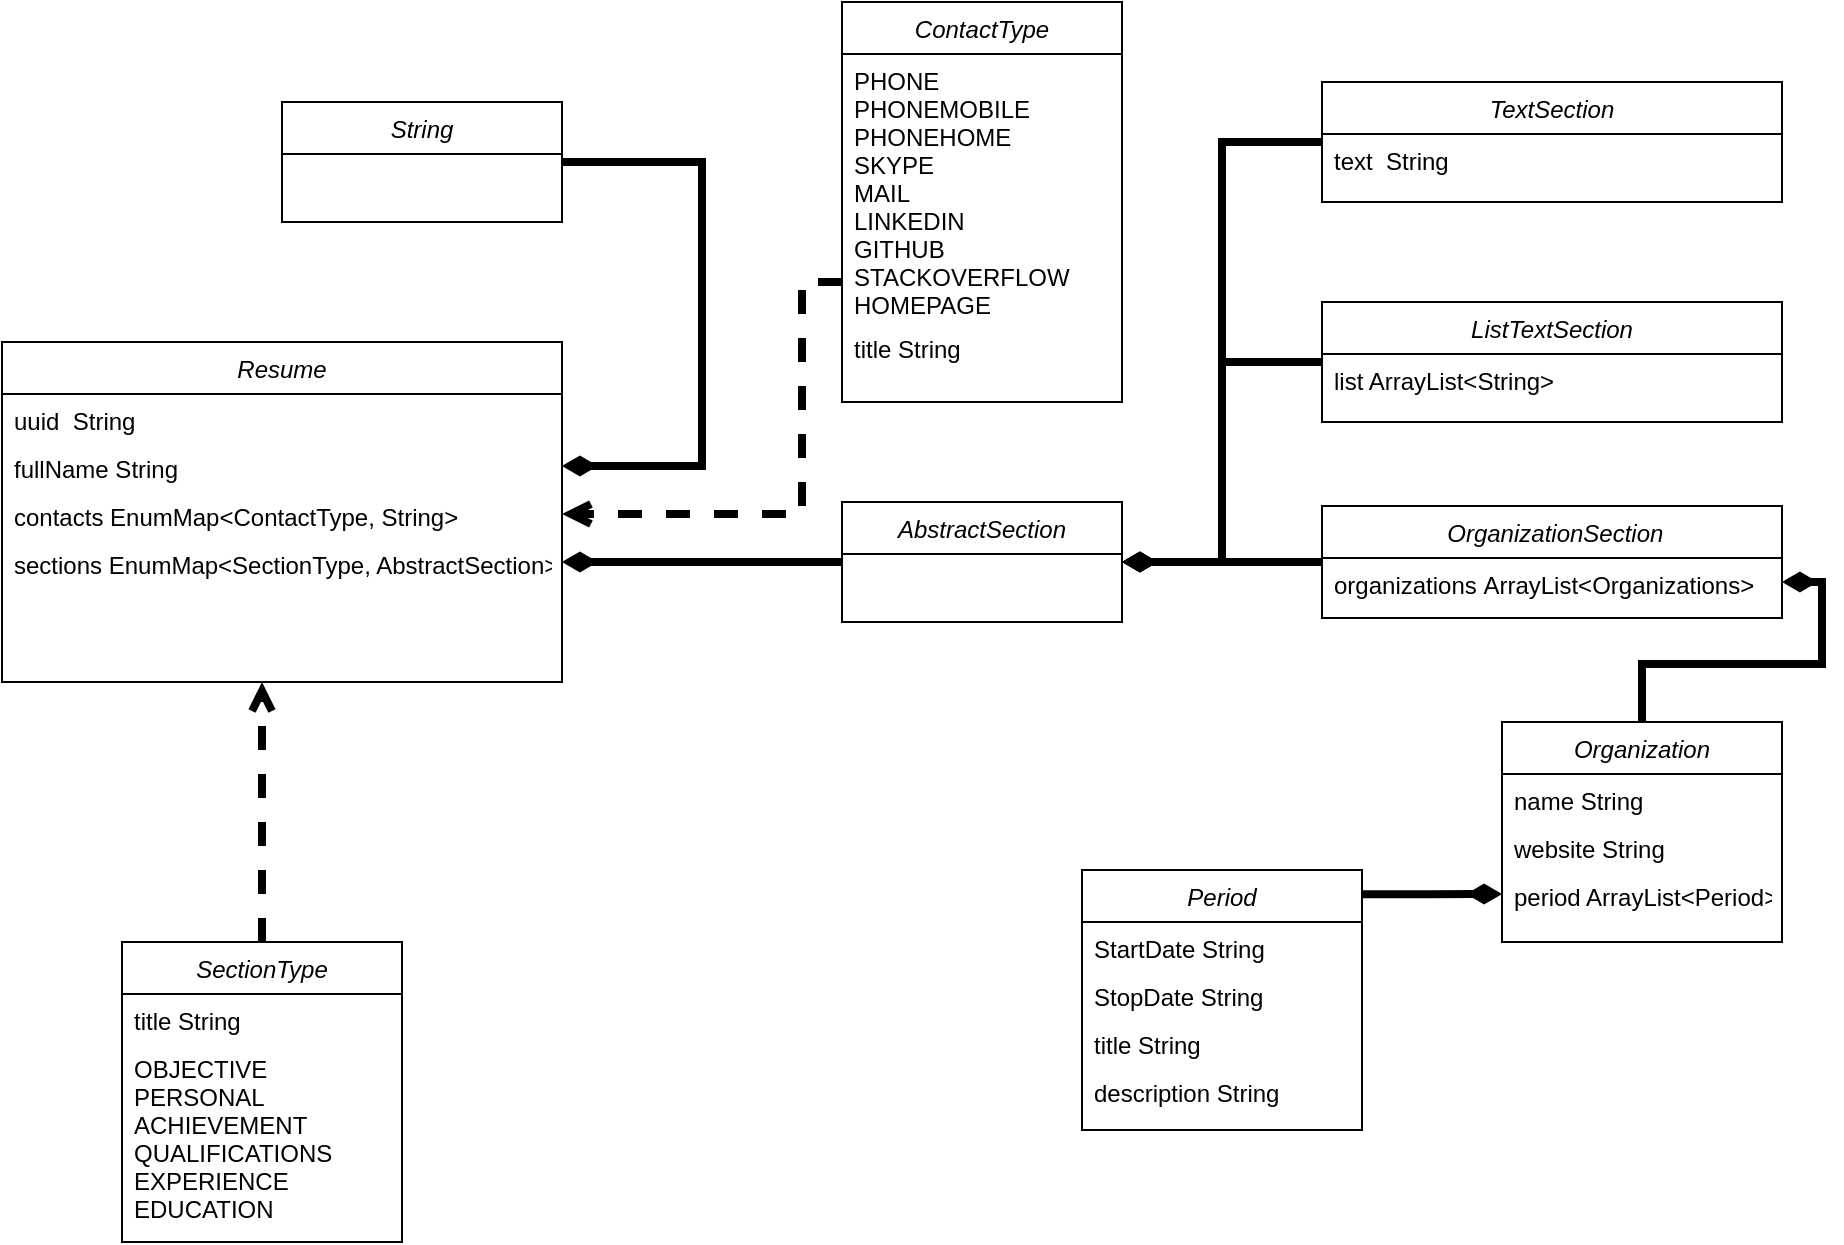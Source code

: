 <mxfile version="20.7.4" type="github">
  <diagram id="C5RBs43oDa-KdzZeNtuy" name="Page-1">
    <mxGraphModel dx="1194" dy="766" grid="1" gridSize="10" guides="1" tooltips="1" connect="1" arrows="1" fold="1" page="0" pageScale="1" pageWidth="1169" pageHeight="827" math="0" shadow="0">
      <root>
        <mxCell id="WIyWlLk6GJQsqaUBKTNV-0" />
        <mxCell id="WIyWlLk6GJQsqaUBKTNV-1" parent="WIyWlLk6GJQsqaUBKTNV-0" />
        <mxCell id="zkfFHV4jXpPFQw0GAbJ--0" value="Resume" style="swimlane;fontStyle=2;align=center;verticalAlign=top;childLayout=stackLayout;horizontal=1;startSize=26;horizontalStack=0;resizeParent=1;resizeLast=0;collapsible=1;marginBottom=0;rounded=0;shadow=0;strokeWidth=1;" parent="WIyWlLk6GJQsqaUBKTNV-1" vertex="1">
          <mxGeometry x="220" y="200" width="280" height="170" as="geometry">
            <mxRectangle x="230" y="140" width="160" height="26" as="alternateBounds" />
          </mxGeometry>
        </mxCell>
        <mxCell id="zkfFHV4jXpPFQw0GAbJ--1" value="uuid  String" style="text;align=left;verticalAlign=top;spacingLeft=4;spacingRight=4;overflow=hidden;rotatable=0;points=[[0,0.5],[1,0.5]];portConstraint=eastwest;" parent="zkfFHV4jXpPFQw0GAbJ--0" vertex="1">
          <mxGeometry y="26" width="280" height="24" as="geometry" />
        </mxCell>
        <mxCell id="_-20_iS_-SSgSIc9apqz-20" value="fullName String" style="text;align=left;verticalAlign=top;spacingLeft=4;spacingRight=4;overflow=hidden;rotatable=0;points=[[0,0.5],[1,0.5]];portConstraint=eastwest;" parent="zkfFHV4jXpPFQw0GAbJ--0" vertex="1">
          <mxGeometry y="50" width="280" height="24" as="geometry" />
        </mxCell>
        <mxCell id="_-20_iS_-SSgSIc9apqz-22" value="contacts EnumMap&lt;ContactType, String&gt;" style="text;align=left;verticalAlign=top;spacingLeft=4;spacingRight=4;overflow=hidden;rotatable=0;points=[[0,0.5],[1,0.5]];portConstraint=eastwest;" parent="zkfFHV4jXpPFQw0GAbJ--0" vertex="1">
          <mxGeometry y="74" width="280" height="24" as="geometry" />
        </mxCell>
        <mxCell id="_-20_iS_-SSgSIc9apqz-21" value="sections EnumMap&lt;SectionType, AbstractSection&gt;" style="text;align=left;verticalAlign=top;spacingLeft=4;spacingRight=4;overflow=hidden;rotatable=0;points=[[0,0.5],[1,0.5]];portConstraint=eastwest;" parent="zkfFHV4jXpPFQw0GAbJ--0" vertex="1">
          <mxGeometry y="98" width="280" height="24" as="geometry" />
        </mxCell>
        <mxCell id="ns2bmHI0bYIEnS-XdNnK-6" style="edgeStyle=orthogonalEdgeStyle;rounded=0;orthogonalLoop=1;jettySize=auto;html=1;strokeWidth=4;endArrow=open;endFill=0;dashed=1;" parent="WIyWlLk6GJQsqaUBKTNV-1" source="_-20_iS_-SSgSIc9apqz-23" edge="1">
          <mxGeometry relative="1" as="geometry">
            <mxPoint x="350" y="370" as="targetPoint" />
          </mxGeometry>
        </mxCell>
        <mxCell id="_-20_iS_-SSgSIc9apqz-23" value="SectionType" style="swimlane;fontStyle=2;align=center;verticalAlign=top;childLayout=stackLayout;horizontal=1;startSize=26;horizontalStack=0;resizeParent=1;resizeLast=0;collapsible=1;marginBottom=0;rounded=0;shadow=0;strokeWidth=1;" parent="WIyWlLk6GJQsqaUBKTNV-1" vertex="1">
          <mxGeometry x="280" y="500" width="140" height="150" as="geometry">
            <mxRectangle x="230" y="140" width="160" height="26" as="alternateBounds" />
          </mxGeometry>
        </mxCell>
        <mxCell id="_-20_iS_-SSgSIc9apqz-25" value="title String" style="text;align=left;verticalAlign=top;spacingLeft=4;spacingRight=4;overflow=hidden;rotatable=0;points=[[0,0.5],[1,0.5]];portConstraint=eastwest;" parent="_-20_iS_-SSgSIc9apqz-23" vertex="1">
          <mxGeometry y="26" width="140" height="24" as="geometry" />
        </mxCell>
        <mxCell id="_-20_iS_-SSgSIc9apqz-27" value="OBJECTIVE&#xa;PERSONAL&#xa;ACHIEVEMENT&#xa;QUALIFICATIONS&#xa;EXPERIENCE&#xa;EDUCATION" style="text;align=left;verticalAlign=top;spacingLeft=4;spacingRight=4;overflow=hidden;rotatable=0;points=[[0,0.5],[1,0.5]];portConstraint=eastwest;" parent="_-20_iS_-SSgSIc9apqz-23" vertex="1">
          <mxGeometry y="50" width="140" height="90" as="geometry" />
        </mxCell>
        <mxCell id="_-20_iS_-SSgSIc9apqz-35" value="" style="edgeStyle=orthogonalEdgeStyle;rounded=0;orthogonalLoop=1;jettySize=auto;html=1;entryX=1;entryY=0.5;entryDx=0;entryDy=0;endArrow=open;endFill=0;strokeWidth=4;dashed=1;" parent="WIyWlLk6GJQsqaUBKTNV-1" source="_-20_iS_-SSgSIc9apqz-29" target="_-20_iS_-SSgSIc9apqz-22" edge="1">
          <mxGeometry relative="1" as="geometry">
            <mxPoint x="530" y="170" as="targetPoint" />
            <Array as="points">
              <mxPoint x="620" y="170" />
              <mxPoint x="620" y="286" />
            </Array>
          </mxGeometry>
        </mxCell>
        <mxCell id="_-20_iS_-SSgSIc9apqz-29" value="ContactType" style="swimlane;fontStyle=2;align=center;verticalAlign=top;childLayout=stackLayout;horizontal=1;startSize=26;horizontalStack=0;resizeParent=1;resizeLast=0;collapsible=1;marginBottom=0;rounded=0;shadow=0;strokeWidth=1;" parent="WIyWlLk6GJQsqaUBKTNV-1" vertex="1">
          <mxGeometry x="640" y="30" width="140" height="200" as="geometry">
            <mxRectangle x="400" y="10" width="160" height="26" as="alternateBounds" />
          </mxGeometry>
        </mxCell>
        <mxCell id="_-20_iS_-SSgSIc9apqz-30" value="PHONE&#xa;PHONEMOBILE&#xa;PHONEHOME&#xa;SKYPE&#xa;MAIL&#xa;LINKEDIN&#xa;GITHUB&#xa;STACKOVERFLOW&#xa;HOMEPAGE" style="text;align=left;verticalAlign=top;spacingLeft=4;spacingRight=4;overflow=hidden;rotatable=0;points=[[0,0.5],[1,0.5]];portConstraint=eastwest;" parent="_-20_iS_-SSgSIc9apqz-29" vertex="1">
          <mxGeometry y="26" width="140" height="134" as="geometry" />
        </mxCell>
        <mxCell id="_-20_iS_-SSgSIc9apqz-31" value="title String" style="text;align=left;verticalAlign=top;spacingLeft=4;spacingRight=4;overflow=hidden;rotatable=0;points=[[0,0.5],[1,0.5]];portConstraint=eastwest;" parent="_-20_iS_-SSgSIc9apqz-29" vertex="1">
          <mxGeometry y="160" width="140" height="24" as="geometry" />
        </mxCell>
        <mxCell id="ns2bmHI0bYIEnS-XdNnK-21" style="edgeStyle=orthogonalEdgeStyle;rounded=0;orthogonalLoop=1;jettySize=auto;html=1;strokeWidth=4;endArrow=diamondThin;endFill=1;" parent="WIyWlLk6GJQsqaUBKTNV-1" source="_-20_iS_-SSgSIc9apqz-50" target="ns2bmHI0bYIEnS-XdNnK-1" edge="1">
          <mxGeometry relative="1" as="geometry">
            <Array as="points">
              <mxPoint x="830" y="100" />
              <mxPoint x="830" y="310" />
            </Array>
          </mxGeometry>
        </mxCell>
        <mxCell id="_-20_iS_-SSgSIc9apqz-50" value="TextSection" style="swimlane;fontStyle=2;align=center;verticalAlign=top;childLayout=stackLayout;horizontal=1;startSize=26;horizontalStack=0;resizeParent=1;resizeLast=0;collapsible=1;marginBottom=0;rounded=0;shadow=0;strokeWidth=1;" parent="WIyWlLk6GJQsqaUBKTNV-1" vertex="1">
          <mxGeometry x="880" y="70" width="230" height="60" as="geometry">
            <mxRectangle x="230" y="140" width="160" height="26" as="alternateBounds" />
          </mxGeometry>
        </mxCell>
        <mxCell id="_-20_iS_-SSgSIc9apqz-51" value="text  String" style="text;align=left;verticalAlign=top;spacingLeft=4;spacingRight=4;overflow=hidden;rotatable=0;points=[[0,0.5],[1,0.5]];portConstraint=eastwest;" parent="_-20_iS_-SSgSIc9apqz-50" vertex="1">
          <mxGeometry y="26" width="230" height="24" as="geometry" />
        </mxCell>
        <mxCell id="ns2bmHI0bYIEnS-XdNnK-15" style="edgeStyle=orthogonalEdgeStyle;rounded=0;orthogonalLoop=1;jettySize=auto;html=1;entryX=1;entryY=0.5;entryDx=0;entryDy=0;strokeWidth=4;endArrow=diamondThin;endFill=1;" parent="WIyWlLk6GJQsqaUBKTNV-1" source="_-20_iS_-SSgSIc9apqz-55" target="ns2bmHI0bYIEnS-XdNnK-14" edge="1">
          <mxGeometry relative="1" as="geometry" />
        </mxCell>
        <mxCell id="_-20_iS_-SSgSIc9apqz-55" value="Organization" style="swimlane;fontStyle=2;align=center;verticalAlign=top;childLayout=stackLayout;horizontal=1;startSize=26;horizontalStack=0;resizeParent=1;resizeLast=0;collapsible=1;marginBottom=0;rounded=0;shadow=0;strokeWidth=1;" parent="WIyWlLk6GJQsqaUBKTNV-1" vertex="1">
          <mxGeometry x="970" y="390" width="140" height="110" as="geometry">
            <mxRectangle x="230" y="140" width="160" height="26" as="alternateBounds" />
          </mxGeometry>
        </mxCell>
        <mxCell id="_-20_iS_-SSgSIc9apqz-56" value="name String" style="text;align=left;verticalAlign=top;spacingLeft=4;spacingRight=4;overflow=hidden;rotatable=0;points=[[0,0.5],[1,0.5]];portConstraint=eastwest;" parent="_-20_iS_-SSgSIc9apqz-55" vertex="1">
          <mxGeometry y="26" width="140" height="24" as="geometry" />
        </mxCell>
        <mxCell id="_-20_iS_-SSgSIc9apqz-60" value="website String" style="text;align=left;verticalAlign=top;spacingLeft=4;spacingRight=4;overflow=hidden;rotatable=0;points=[[0,0.5],[1,0.5]];portConstraint=eastwest;" parent="_-20_iS_-SSgSIc9apqz-55" vertex="1">
          <mxGeometry y="50" width="140" height="24" as="geometry" />
        </mxCell>
        <mxCell id="_-20_iS_-SSgSIc9apqz-68" value="period ArrayList&lt;Period&gt;" style="text;align=left;verticalAlign=top;spacingLeft=4;spacingRight=4;overflow=hidden;rotatable=0;points=[[0,0.5],[1,0.5]];portConstraint=eastwest;" parent="_-20_iS_-SSgSIc9apqz-55" vertex="1">
          <mxGeometry y="74" width="140" height="24" as="geometry" />
        </mxCell>
        <mxCell id="ns2bmHI0bYIEnS-XdNnK-4" style="edgeStyle=orthogonalEdgeStyle;rounded=0;orthogonalLoop=1;jettySize=auto;html=1;entryX=1;entryY=0.5;entryDx=0;entryDy=0;exitX=0;exitY=0.5;exitDx=0;exitDy=0;endArrow=diamondThin;endFill=1;strokeWidth=4;" parent="WIyWlLk6GJQsqaUBKTNV-1" source="ns2bmHI0bYIEnS-XdNnK-1" target="_-20_iS_-SSgSIc9apqz-21" edge="1">
          <mxGeometry relative="1" as="geometry" />
        </mxCell>
        <mxCell id="ns2bmHI0bYIEnS-XdNnK-1" value="AbstractSection" style="swimlane;fontStyle=2;align=center;verticalAlign=top;childLayout=stackLayout;horizontal=1;startSize=26;horizontalStack=0;resizeParent=1;resizeLast=0;collapsible=1;marginBottom=0;rounded=0;shadow=0;strokeWidth=1;" parent="WIyWlLk6GJQsqaUBKTNV-1" vertex="1">
          <mxGeometry x="640" y="280" width="140" height="60" as="geometry">
            <mxRectangle x="230" y="140" width="160" height="26" as="alternateBounds" />
          </mxGeometry>
        </mxCell>
        <mxCell id="ns2bmHI0bYIEnS-XdNnK-23" style="edgeStyle=orthogonalEdgeStyle;rounded=0;orthogonalLoop=1;jettySize=auto;html=1;strokeWidth=4;endArrow=diamondThin;endFill=1;" parent="WIyWlLk6GJQsqaUBKTNV-1" source="ns2bmHI0bYIEnS-XdNnK-7" target="ns2bmHI0bYIEnS-XdNnK-1" edge="1">
          <mxGeometry relative="1" as="geometry">
            <Array as="points">
              <mxPoint x="830" y="210" />
              <mxPoint x="830" y="310" />
            </Array>
          </mxGeometry>
        </mxCell>
        <mxCell id="ns2bmHI0bYIEnS-XdNnK-7" value="ListTextSection" style="swimlane;fontStyle=2;align=center;verticalAlign=top;childLayout=stackLayout;horizontal=1;startSize=26;horizontalStack=0;resizeParent=1;resizeLast=0;collapsible=1;marginBottom=0;rounded=0;shadow=0;strokeWidth=1;" parent="WIyWlLk6GJQsqaUBKTNV-1" vertex="1">
          <mxGeometry x="880" y="180" width="230" height="60" as="geometry">
            <mxRectangle x="230" y="140" width="160" height="26" as="alternateBounds" />
          </mxGeometry>
        </mxCell>
        <mxCell id="ns2bmHI0bYIEnS-XdNnK-9" value="list ArrayList&lt;String&gt;&#xa;" style="text;align=left;verticalAlign=top;spacingLeft=4;spacingRight=4;overflow=hidden;rotatable=0;points=[[0,0.5],[1,0.5]];portConstraint=eastwest;" parent="ns2bmHI0bYIEnS-XdNnK-7" vertex="1">
          <mxGeometry y="26" width="230" height="20" as="geometry" />
        </mxCell>
        <mxCell id="ns2bmHI0bYIEnS-XdNnK-22" style="edgeStyle=orthogonalEdgeStyle;rounded=0;orthogonalLoop=1;jettySize=auto;html=1;entryX=1;entryY=0.5;entryDx=0;entryDy=0;strokeWidth=4;endArrow=diamondThin;endFill=1;" parent="WIyWlLk6GJQsqaUBKTNV-1" source="ns2bmHI0bYIEnS-XdNnK-11" target="ns2bmHI0bYIEnS-XdNnK-1" edge="1">
          <mxGeometry relative="1" as="geometry" />
        </mxCell>
        <mxCell id="ns2bmHI0bYIEnS-XdNnK-11" value=" OrganizationSection" style="swimlane;fontStyle=2;align=center;verticalAlign=top;childLayout=stackLayout;horizontal=1;startSize=26;horizontalStack=0;resizeParent=1;resizeLast=0;collapsible=1;marginBottom=0;rounded=0;shadow=0;strokeWidth=1;" parent="WIyWlLk6GJQsqaUBKTNV-1" vertex="1">
          <mxGeometry x="880" y="282" width="230" height="56" as="geometry">
            <mxRectangle x="230" y="140" width="160" height="26" as="alternateBounds" />
          </mxGeometry>
        </mxCell>
        <mxCell id="ns2bmHI0bYIEnS-XdNnK-14" value="organizations ArrayList&lt;Organizations&gt;" style="text;align=left;verticalAlign=top;spacingLeft=4;spacingRight=4;overflow=hidden;rotatable=0;points=[[0,0.5],[1,0.5]];portConstraint=eastwest;" parent="ns2bmHI0bYIEnS-XdNnK-11" vertex="1">
          <mxGeometry y="26" width="230" height="24" as="geometry" />
        </mxCell>
        <mxCell id="YfniyEUPiCnq5dfCtj1g-10" style="edgeStyle=orthogonalEdgeStyle;rounded=0;orthogonalLoop=1;jettySize=auto;html=1;strokeWidth=4;endArrow=diamondThin;endFill=1;exitX=1.003;exitY=0.093;exitDx=0;exitDy=0;exitPerimeter=0;" parent="WIyWlLk6GJQsqaUBKTNV-1" source="YfniyEUPiCnq5dfCtj1g-0" target="_-20_iS_-SSgSIc9apqz-68" edge="1">
          <mxGeometry relative="1" as="geometry" />
        </mxCell>
        <mxCell id="YfniyEUPiCnq5dfCtj1g-0" value="Period" style="swimlane;fontStyle=2;align=center;verticalAlign=top;childLayout=stackLayout;horizontal=1;startSize=26;horizontalStack=0;resizeParent=1;resizeLast=0;collapsible=1;marginBottom=0;rounded=0;shadow=0;strokeWidth=1;" parent="WIyWlLk6GJQsqaUBKTNV-1" vertex="1">
          <mxGeometry x="760" y="464" width="140" height="130" as="geometry">
            <mxRectangle x="230" y="140" width="160" height="26" as="alternateBounds" />
          </mxGeometry>
        </mxCell>
        <mxCell id="YfniyEUPiCnq5dfCtj1g-3" value="StartDate String" style="text;align=left;verticalAlign=top;spacingLeft=4;spacingRight=4;overflow=hidden;rotatable=0;points=[[0,0.5],[1,0.5]];portConstraint=eastwest;" parent="YfniyEUPiCnq5dfCtj1g-0" vertex="1">
          <mxGeometry y="26" width="140" height="24" as="geometry" />
        </mxCell>
        <mxCell id="YfniyEUPiCnq5dfCtj1g-4" value="StopDate String" style="text;align=left;verticalAlign=top;spacingLeft=4;spacingRight=4;overflow=hidden;rotatable=0;points=[[0,0.5],[1,0.5]];portConstraint=eastwest;" parent="YfniyEUPiCnq5dfCtj1g-0" vertex="1">
          <mxGeometry y="50" width="140" height="24" as="geometry" />
        </mxCell>
        <mxCell id="YfniyEUPiCnq5dfCtj1g-5" value="title String" style="text;align=left;verticalAlign=top;spacingLeft=4;spacingRight=4;overflow=hidden;rotatable=0;points=[[0,0.5],[1,0.5]];portConstraint=eastwest;" parent="YfniyEUPiCnq5dfCtj1g-0" vertex="1">
          <mxGeometry y="74" width="140" height="24" as="geometry" />
        </mxCell>
        <mxCell id="YfniyEUPiCnq5dfCtj1g-6" value="description String" style="text;align=left;verticalAlign=top;spacingLeft=4;spacingRight=4;overflow=hidden;rotatable=0;points=[[0,0.5],[1,0.5]];portConstraint=eastwest;" parent="YfniyEUPiCnq5dfCtj1g-0" vertex="1">
          <mxGeometry y="98" width="140" height="24" as="geometry" />
        </mxCell>
        <mxCell id="qEaj_uV74ru9PKUnWreH-4" style="edgeStyle=orthogonalEdgeStyle;rounded=0;orthogonalLoop=1;jettySize=auto;html=1;strokeWidth=4;endArrow=diamondThin;endFill=1;" edge="1" parent="WIyWlLk6GJQsqaUBKTNV-1" source="qEaj_uV74ru9PKUnWreH-1" target="_-20_iS_-SSgSIc9apqz-20">
          <mxGeometry relative="1" as="geometry">
            <Array as="points">
              <mxPoint x="570" y="110" />
              <mxPoint x="570" y="262" />
            </Array>
          </mxGeometry>
        </mxCell>
        <mxCell id="qEaj_uV74ru9PKUnWreH-1" value="String" style="swimlane;fontStyle=2;align=center;verticalAlign=top;childLayout=stackLayout;horizontal=1;startSize=26;horizontalStack=0;resizeParent=1;resizeLast=0;collapsible=1;marginBottom=0;rounded=0;shadow=0;strokeWidth=1;" vertex="1" parent="WIyWlLk6GJQsqaUBKTNV-1">
          <mxGeometry x="360" y="80" width="140" height="60" as="geometry">
            <mxRectangle x="230" y="140" width="160" height="26" as="alternateBounds" />
          </mxGeometry>
        </mxCell>
      </root>
    </mxGraphModel>
  </diagram>
</mxfile>
